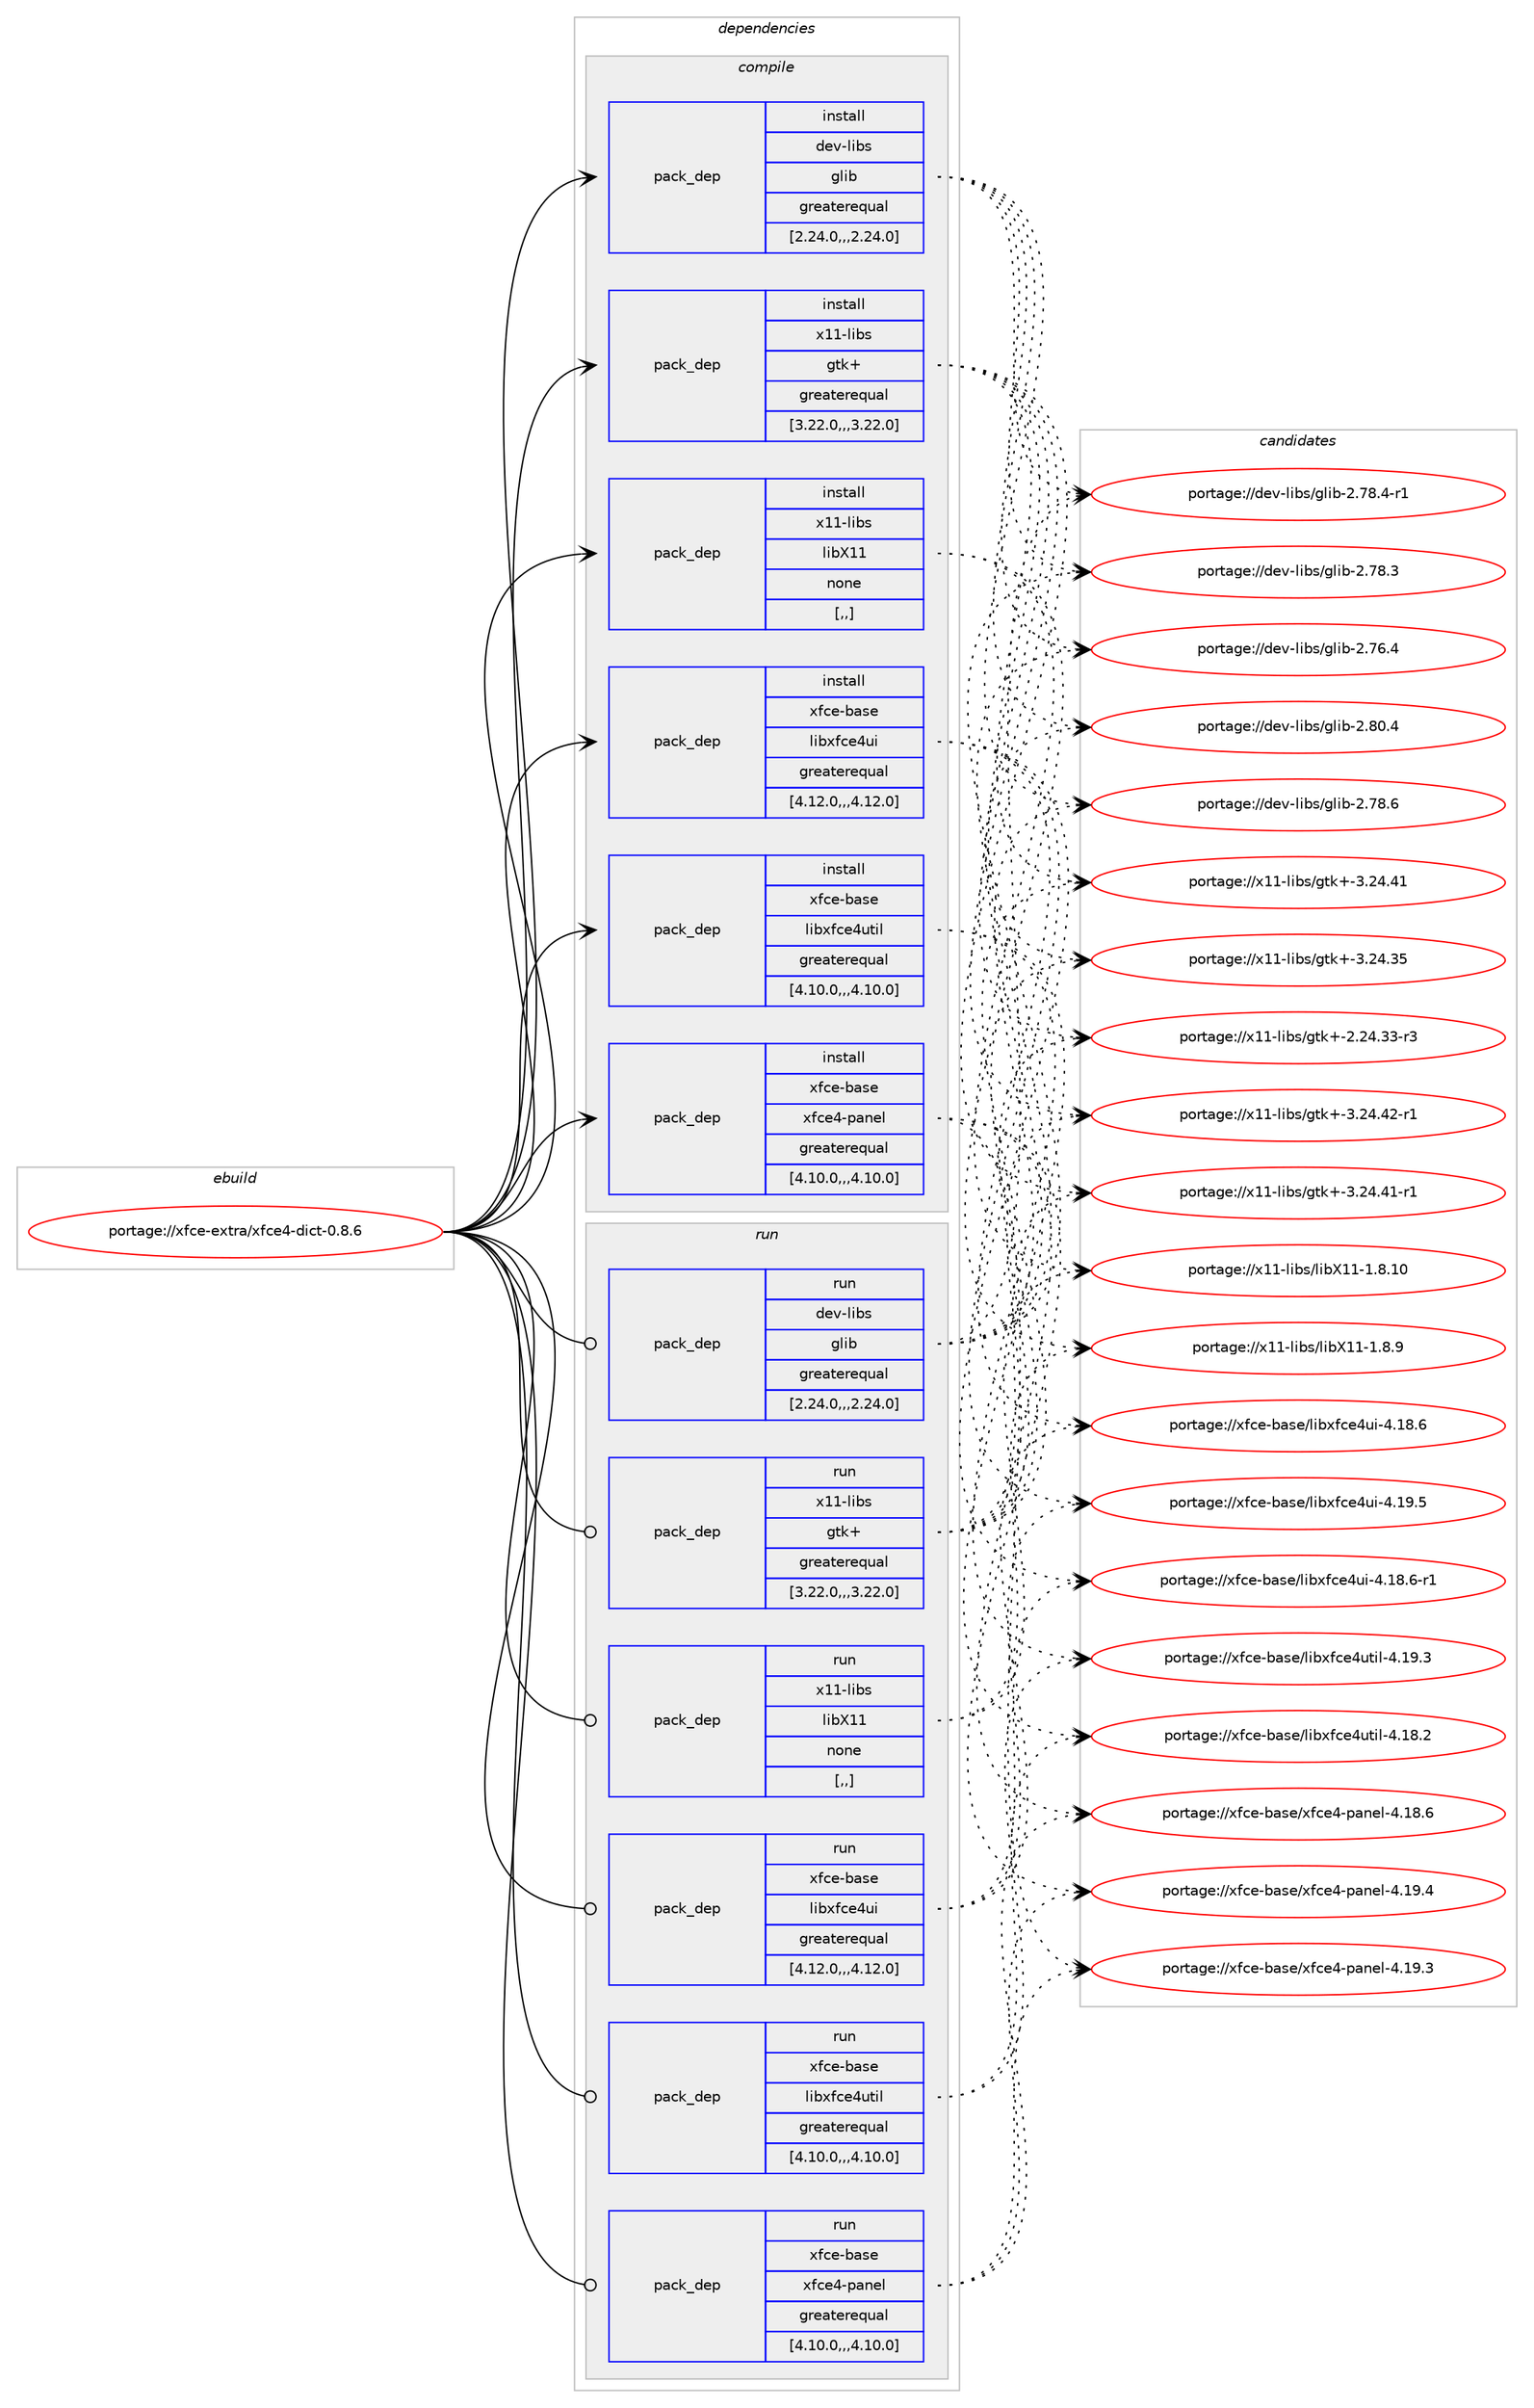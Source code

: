 digraph prolog {

# *************
# Graph options
# *************

newrank=true;
concentrate=true;
compound=true;
graph [rankdir=LR,fontname=Helvetica,fontsize=10,ranksep=1.5];#, ranksep=2.5, nodesep=0.2];
edge  [arrowhead=vee];
node  [fontname=Helvetica,fontsize=10];

# **********
# The ebuild
# **********

subgraph cluster_leftcol {
color=gray;
label=<<i>ebuild</i>>;
id [label="portage://xfce-extra/xfce4-dict-0.8.6", color=red, width=4, href="../xfce-extra/xfce4-dict-0.8.6.svg"];
}

# ****************
# The dependencies
# ****************

subgraph cluster_midcol {
color=gray;
label=<<i>dependencies</i>>;
subgraph cluster_compile {
fillcolor="#eeeeee";
style=filled;
label=<<i>compile</i>>;
subgraph pack25247 {
dependency38686 [label=<<TABLE BORDER="0" CELLBORDER="1" CELLSPACING="0" CELLPADDING="4" WIDTH="220"><TR><TD ROWSPAN="6" CELLPADDING="30">pack_dep</TD></TR><TR><TD WIDTH="110">install</TD></TR><TR><TD>dev-libs</TD></TR><TR><TD>glib</TD></TR><TR><TD>greaterequal</TD></TR><TR><TD>[2.24.0,,,2.24.0]</TD></TR></TABLE>>, shape=none, color=blue];
}
id:e -> dependency38686:w [weight=20,style="solid",arrowhead="vee"];
subgraph pack25248 {
dependency38687 [label=<<TABLE BORDER="0" CELLBORDER="1" CELLSPACING="0" CELLPADDING="4" WIDTH="220"><TR><TD ROWSPAN="6" CELLPADDING="30">pack_dep</TD></TR><TR><TD WIDTH="110">install</TD></TR><TR><TD>x11-libs</TD></TR><TR><TD>gtk+</TD></TR><TR><TD>greaterequal</TD></TR><TR><TD>[3.22.0,,,3.22.0]</TD></TR></TABLE>>, shape=none, color=blue];
}
id:e -> dependency38687:w [weight=20,style="solid",arrowhead="vee"];
subgraph pack25249 {
dependency38688 [label=<<TABLE BORDER="0" CELLBORDER="1" CELLSPACING="0" CELLPADDING="4" WIDTH="220"><TR><TD ROWSPAN="6" CELLPADDING="30">pack_dep</TD></TR><TR><TD WIDTH="110">install</TD></TR><TR><TD>x11-libs</TD></TR><TR><TD>libX11</TD></TR><TR><TD>none</TD></TR><TR><TD>[,,]</TD></TR></TABLE>>, shape=none, color=blue];
}
id:e -> dependency38688:w [weight=20,style="solid",arrowhead="vee"];
subgraph pack25250 {
dependency38689 [label=<<TABLE BORDER="0" CELLBORDER="1" CELLSPACING="0" CELLPADDING="4" WIDTH="220"><TR><TD ROWSPAN="6" CELLPADDING="30">pack_dep</TD></TR><TR><TD WIDTH="110">install</TD></TR><TR><TD>xfce-base</TD></TR><TR><TD>libxfce4ui</TD></TR><TR><TD>greaterequal</TD></TR><TR><TD>[4.12.0,,,4.12.0]</TD></TR></TABLE>>, shape=none, color=blue];
}
id:e -> dependency38689:w [weight=20,style="solid",arrowhead="vee"];
subgraph pack25251 {
dependency38690 [label=<<TABLE BORDER="0" CELLBORDER="1" CELLSPACING="0" CELLPADDING="4" WIDTH="220"><TR><TD ROWSPAN="6" CELLPADDING="30">pack_dep</TD></TR><TR><TD WIDTH="110">install</TD></TR><TR><TD>xfce-base</TD></TR><TR><TD>libxfce4util</TD></TR><TR><TD>greaterequal</TD></TR><TR><TD>[4.10.0,,,4.10.0]</TD></TR></TABLE>>, shape=none, color=blue];
}
id:e -> dependency38690:w [weight=20,style="solid",arrowhead="vee"];
subgraph pack25252 {
dependency38691 [label=<<TABLE BORDER="0" CELLBORDER="1" CELLSPACING="0" CELLPADDING="4" WIDTH="220"><TR><TD ROWSPAN="6" CELLPADDING="30">pack_dep</TD></TR><TR><TD WIDTH="110">install</TD></TR><TR><TD>xfce-base</TD></TR><TR><TD>xfce4-panel</TD></TR><TR><TD>greaterequal</TD></TR><TR><TD>[4.10.0,,,4.10.0]</TD></TR></TABLE>>, shape=none, color=blue];
}
id:e -> dependency38691:w [weight=20,style="solid",arrowhead="vee"];
}
subgraph cluster_compileandrun {
fillcolor="#eeeeee";
style=filled;
label=<<i>compile and run</i>>;
}
subgraph cluster_run {
fillcolor="#eeeeee";
style=filled;
label=<<i>run</i>>;
subgraph pack25253 {
dependency38692 [label=<<TABLE BORDER="0" CELLBORDER="1" CELLSPACING="0" CELLPADDING="4" WIDTH="220"><TR><TD ROWSPAN="6" CELLPADDING="30">pack_dep</TD></TR><TR><TD WIDTH="110">run</TD></TR><TR><TD>dev-libs</TD></TR><TR><TD>glib</TD></TR><TR><TD>greaterequal</TD></TR><TR><TD>[2.24.0,,,2.24.0]</TD></TR></TABLE>>, shape=none, color=blue];
}
id:e -> dependency38692:w [weight=20,style="solid",arrowhead="odot"];
subgraph pack25254 {
dependency38693 [label=<<TABLE BORDER="0" CELLBORDER="1" CELLSPACING="0" CELLPADDING="4" WIDTH="220"><TR><TD ROWSPAN="6" CELLPADDING="30">pack_dep</TD></TR><TR><TD WIDTH="110">run</TD></TR><TR><TD>x11-libs</TD></TR><TR><TD>gtk+</TD></TR><TR><TD>greaterequal</TD></TR><TR><TD>[3.22.0,,,3.22.0]</TD></TR></TABLE>>, shape=none, color=blue];
}
id:e -> dependency38693:w [weight=20,style="solid",arrowhead="odot"];
subgraph pack25255 {
dependency38694 [label=<<TABLE BORDER="0" CELLBORDER="1" CELLSPACING="0" CELLPADDING="4" WIDTH="220"><TR><TD ROWSPAN="6" CELLPADDING="30">pack_dep</TD></TR><TR><TD WIDTH="110">run</TD></TR><TR><TD>x11-libs</TD></TR><TR><TD>libX11</TD></TR><TR><TD>none</TD></TR><TR><TD>[,,]</TD></TR></TABLE>>, shape=none, color=blue];
}
id:e -> dependency38694:w [weight=20,style="solid",arrowhead="odot"];
subgraph pack25256 {
dependency38695 [label=<<TABLE BORDER="0" CELLBORDER="1" CELLSPACING="0" CELLPADDING="4" WIDTH="220"><TR><TD ROWSPAN="6" CELLPADDING="30">pack_dep</TD></TR><TR><TD WIDTH="110">run</TD></TR><TR><TD>xfce-base</TD></TR><TR><TD>libxfce4ui</TD></TR><TR><TD>greaterequal</TD></TR><TR><TD>[4.12.0,,,4.12.0]</TD></TR></TABLE>>, shape=none, color=blue];
}
id:e -> dependency38695:w [weight=20,style="solid",arrowhead="odot"];
subgraph pack25257 {
dependency38696 [label=<<TABLE BORDER="0" CELLBORDER="1" CELLSPACING="0" CELLPADDING="4" WIDTH="220"><TR><TD ROWSPAN="6" CELLPADDING="30">pack_dep</TD></TR><TR><TD WIDTH="110">run</TD></TR><TR><TD>xfce-base</TD></TR><TR><TD>libxfce4util</TD></TR><TR><TD>greaterequal</TD></TR><TR><TD>[4.10.0,,,4.10.0]</TD></TR></TABLE>>, shape=none, color=blue];
}
id:e -> dependency38696:w [weight=20,style="solid",arrowhead="odot"];
subgraph pack25258 {
dependency38697 [label=<<TABLE BORDER="0" CELLBORDER="1" CELLSPACING="0" CELLPADDING="4" WIDTH="220"><TR><TD ROWSPAN="6" CELLPADDING="30">pack_dep</TD></TR><TR><TD WIDTH="110">run</TD></TR><TR><TD>xfce-base</TD></TR><TR><TD>xfce4-panel</TD></TR><TR><TD>greaterequal</TD></TR><TR><TD>[4.10.0,,,4.10.0]</TD></TR></TABLE>>, shape=none, color=blue];
}
id:e -> dependency38697:w [weight=20,style="solid",arrowhead="odot"];
}
}

# **************
# The candidates
# **************

subgraph cluster_choices {
rank=same;
color=gray;
label=<<i>candidates</i>>;

subgraph choice25247 {
color=black;
nodesep=1;
choice1001011184510810598115471031081059845504656484652 [label="portage://dev-libs/glib-2.80.4", color=red, width=4,href="../dev-libs/glib-2.80.4.svg"];
choice1001011184510810598115471031081059845504655564654 [label="portage://dev-libs/glib-2.78.6", color=red, width=4,href="../dev-libs/glib-2.78.6.svg"];
choice10010111845108105981154710310810598455046555646524511449 [label="portage://dev-libs/glib-2.78.4-r1", color=red, width=4,href="../dev-libs/glib-2.78.4-r1.svg"];
choice1001011184510810598115471031081059845504655564651 [label="portage://dev-libs/glib-2.78.3", color=red, width=4,href="../dev-libs/glib-2.78.3.svg"];
choice1001011184510810598115471031081059845504655544652 [label="portage://dev-libs/glib-2.76.4", color=red, width=4,href="../dev-libs/glib-2.76.4.svg"];
dependency38686:e -> choice1001011184510810598115471031081059845504656484652:w [style=dotted,weight="100"];
dependency38686:e -> choice1001011184510810598115471031081059845504655564654:w [style=dotted,weight="100"];
dependency38686:e -> choice10010111845108105981154710310810598455046555646524511449:w [style=dotted,weight="100"];
dependency38686:e -> choice1001011184510810598115471031081059845504655564651:w [style=dotted,weight="100"];
dependency38686:e -> choice1001011184510810598115471031081059845504655544652:w [style=dotted,weight="100"];
}
subgraph choice25248 {
color=black;
nodesep=1;
choice12049494510810598115471031161074345514650524652504511449 [label="portage://x11-libs/gtk+-3.24.42-r1", color=red, width=4,href="../x11-libs/gtk+-3.24.42-r1.svg"];
choice12049494510810598115471031161074345514650524652494511449 [label="portage://x11-libs/gtk+-3.24.41-r1", color=red, width=4,href="../x11-libs/gtk+-3.24.41-r1.svg"];
choice1204949451081059811547103116107434551465052465249 [label="portage://x11-libs/gtk+-3.24.41", color=red, width=4,href="../x11-libs/gtk+-3.24.41.svg"];
choice1204949451081059811547103116107434551465052465153 [label="portage://x11-libs/gtk+-3.24.35", color=red, width=4,href="../x11-libs/gtk+-3.24.35.svg"];
choice12049494510810598115471031161074345504650524651514511451 [label="portage://x11-libs/gtk+-2.24.33-r3", color=red, width=4,href="../x11-libs/gtk+-2.24.33-r3.svg"];
dependency38687:e -> choice12049494510810598115471031161074345514650524652504511449:w [style=dotted,weight="100"];
dependency38687:e -> choice12049494510810598115471031161074345514650524652494511449:w [style=dotted,weight="100"];
dependency38687:e -> choice1204949451081059811547103116107434551465052465249:w [style=dotted,weight="100"];
dependency38687:e -> choice1204949451081059811547103116107434551465052465153:w [style=dotted,weight="100"];
dependency38687:e -> choice12049494510810598115471031161074345504650524651514511451:w [style=dotted,weight="100"];
}
subgraph choice25249 {
color=black;
nodesep=1;
choice12049494510810598115471081059888494945494656464948 [label="portage://x11-libs/libX11-1.8.10", color=red, width=4,href="../x11-libs/libX11-1.8.10.svg"];
choice120494945108105981154710810598884949454946564657 [label="portage://x11-libs/libX11-1.8.9", color=red, width=4,href="../x11-libs/libX11-1.8.9.svg"];
dependency38688:e -> choice12049494510810598115471081059888494945494656464948:w [style=dotted,weight="100"];
dependency38688:e -> choice120494945108105981154710810598884949454946564657:w [style=dotted,weight="100"];
}
subgraph choice25250 {
color=black;
nodesep=1;
choice120102991014598971151014710810598120102991015211710545524649574653 [label="portage://xfce-base/libxfce4ui-4.19.5", color=red, width=4,href="../xfce-base/libxfce4ui-4.19.5.svg"];
choice1201029910145989711510147108105981201029910152117105455246495646544511449 [label="portage://xfce-base/libxfce4ui-4.18.6-r1", color=red, width=4,href="../xfce-base/libxfce4ui-4.18.6-r1.svg"];
choice120102991014598971151014710810598120102991015211710545524649564654 [label="portage://xfce-base/libxfce4ui-4.18.6", color=red, width=4,href="../xfce-base/libxfce4ui-4.18.6.svg"];
dependency38689:e -> choice120102991014598971151014710810598120102991015211710545524649574653:w [style=dotted,weight="100"];
dependency38689:e -> choice1201029910145989711510147108105981201029910152117105455246495646544511449:w [style=dotted,weight="100"];
dependency38689:e -> choice120102991014598971151014710810598120102991015211710545524649564654:w [style=dotted,weight="100"];
}
subgraph choice25251 {
color=black;
nodesep=1;
choice120102991014598971151014710810598120102991015211711610510845524649574651 [label="portage://xfce-base/libxfce4util-4.19.3", color=red, width=4,href="../xfce-base/libxfce4util-4.19.3.svg"];
choice120102991014598971151014710810598120102991015211711610510845524649564650 [label="portage://xfce-base/libxfce4util-4.18.2", color=red, width=4,href="../xfce-base/libxfce4util-4.18.2.svg"];
dependency38690:e -> choice120102991014598971151014710810598120102991015211711610510845524649574651:w [style=dotted,weight="100"];
dependency38690:e -> choice120102991014598971151014710810598120102991015211711610510845524649564650:w [style=dotted,weight="100"];
}
subgraph choice25252 {
color=black;
nodesep=1;
choice12010299101459897115101471201029910152451129711010110845524649574652 [label="portage://xfce-base/xfce4-panel-4.19.4", color=red, width=4,href="../xfce-base/xfce4-panel-4.19.4.svg"];
choice12010299101459897115101471201029910152451129711010110845524649574651 [label="portage://xfce-base/xfce4-panel-4.19.3", color=red, width=4,href="../xfce-base/xfce4-panel-4.19.3.svg"];
choice12010299101459897115101471201029910152451129711010110845524649564654 [label="portage://xfce-base/xfce4-panel-4.18.6", color=red, width=4,href="../xfce-base/xfce4-panel-4.18.6.svg"];
dependency38691:e -> choice12010299101459897115101471201029910152451129711010110845524649574652:w [style=dotted,weight="100"];
dependency38691:e -> choice12010299101459897115101471201029910152451129711010110845524649574651:w [style=dotted,weight="100"];
dependency38691:e -> choice12010299101459897115101471201029910152451129711010110845524649564654:w [style=dotted,weight="100"];
}
subgraph choice25253 {
color=black;
nodesep=1;
choice1001011184510810598115471031081059845504656484652 [label="portage://dev-libs/glib-2.80.4", color=red, width=4,href="../dev-libs/glib-2.80.4.svg"];
choice1001011184510810598115471031081059845504655564654 [label="portage://dev-libs/glib-2.78.6", color=red, width=4,href="../dev-libs/glib-2.78.6.svg"];
choice10010111845108105981154710310810598455046555646524511449 [label="portage://dev-libs/glib-2.78.4-r1", color=red, width=4,href="../dev-libs/glib-2.78.4-r1.svg"];
choice1001011184510810598115471031081059845504655564651 [label="portage://dev-libs/glib-2.78.3", color=red, width=4,href="../dev-libs/glib-2.78.3.svg"];
choice1001011184510810598115471031081059845504655544652 [label="portage://dev-libs/glib-2.76.4", color=red, width=4,href="../dev-libs/glib-2.76.4.svg"];
dependency38692:e -> choice1001011184510810598115471031081059845504656484652:w [style=dotted,weight="100"];
dependency38692:e -> choice1001011184510810598115471031081059845504655564654:w [style=dotted,weight="100"];
dependency38692:e -> choice10010111845108105981154710310810598455046555646524511449:w [style=dotted,weight="100"];
dependency38692:e -> choice1001011184510810598115471031081059845504655564651:w [style=dotted,weight="100"];
dependency38692:e -> choice1001011184510810598115471031081059845504655544652:w [style=dotted,weight="100"];
}
subgraph choice25254 {
color=black;
nodesep=1;
choice12049494510810598115471031161074345514650524652504511449 [label="portage://x11-libs/gtk+-3.24.42-r1", color=red, width=4,href="../x11-libs/gtk+-3.24.42-r1.svg"];
choice12049494510810598115471031161074345514650524652494511449 [label="portage://x11-libs/gtk+-3.24.41-r1", color=red, width=4,href="../x11-libs/gtk+-3.24.41-r1.svg"];
choice1204949451081059811547103116107434551465052465249 [label="portage://x11-libs/gtk+-3.24.41", color=red, width=4,href="../x11-libs/gtk+-3.24.41.svg"];
choice1204949451081059811547103116107434551465052465153 [label="portage://x11-libs/gtk+-3.24.35", color=red, width=4,href="../x11-libs/gtk+-3.24.35.svg"];
choice12049494510810598115471031161074345504650524651514511451 [label="portage://x11-libs/gtk+-2.24.33-r3", color=red, width=4,href="../x11-libs/gtk+-2.24.33-r3.svg"];
dependency38693:e -> choice12049494510810598115471031161074345514650524652504511449:w [style=dotted,weight="100"];
dependency38693:e -> choice12049494510810598115471031161074345514650524652494511449:w [style=dotted,weight="100"];
dependency38693:e -> choice1204949451081059811547103116107434551465052465249:w [style=dotted,weight="100"];
dependency38693:e -> choice1204949451081059811547103116107434551465052465153:w [style=dotted,weight="100"];
dependency38693:e -> choice12049494510810598115471031161074345504650524651514511451:w [style=dotted,weight="100"];
}
subgraph choice25255 {
color=black;
nodesep=1;
choice12049494510810598115471081059888494945494656464948 [label="portage://x11-libs/libX11-1.8.10", color=red, width=4,href="../x11-libs/libX11-1.8.10.svg"];
choice120494945108105981154710810598884949454946564657 [label="portage://x11-libs/libX11-1.8.9", color=red, width=4,href="../x11-libs/libX11-1.8.9.svg"];
dependency38694:e -> choice12049494510810598115471081059888494945494656464948:w [style=dotted,weight="100"];
dependency38694:e -> choice120494945108105981154710810598884949454946564657:w [style=dotted,weight="100"];
}
subgraph choice25256 {
color=black;
nodesep=1;
choice120102991014598971151014710810598120102991015211710545524649574653 [label="portage://xfce-base/libxfce4ui-4.19.5", color=red, width=4,href="../xfce-base/libxfce4ui-4.19.5.svg"];
choice1201029910145989711510147108105981201029910152117105455246495646544511449 [label="portage://xfce-base/libxfce4ui-4.18.6-r1", color=red, width=4,href="../xfce-base/libxfce4ui-4.18.6-r1.svg"];
choice120102991014598971151014710810598120102991015211710545524649564654 [label="portage://xfce-base/libxfce4ui-4.18.6", color=red, width=4,href="../xfce-base/libxfce4ui-4.18.6.svg"];
dependency38695:e -> choice120102991014598971151014710810598120102991015211710545524649574653:w [style=dotted,weight="100"];
dependency38695:e -> choice1201029910145989711510147108105981201029910152117105455246495646544511449:w [style=dotted,weight="100"];
dependency38695:e -> choice120102991014598971151014710810598120102991015211710545524649564654:w [style=dotted,weight="100"];
}
subgraph choice25257 {
color=black;
nodesep=1;
choice120102991014598971151014710810598120102991015211711610510845524649574651 [label="portage://xfce-base/libxfce4util-4.19.3", color=red, width=4,href="../xfce-base/libxfce4util-4.19.3.svg"];
choice120102991014598971151014710810598120102991015211711610510845524649564650 [label="portage://xfce-base/libxfce4util-4.18.2", color=red, width=4,href="../xfce-base/libxfce4util-4.18.2.svg"];
dependency38696:e -> choice120102991014598971151014710810598120102991015211711610510845524649574651:w [style=dotted,weight="100"];
dependency38696:e -> choice120102991014598971151014710810598120102991015211711610510845524649564650:w [style=dotted,weight="100"];
}
subgraph choice25258 {
color=black;
nodesep=1;
choice12010299101459897115101471201029910152451129711010110845524649574652 [label="portage://xfce-base/xfce4-panel-4.19.4", color=red, width=4,href="../xfce-base/xfce4-panel-4.19.4.svg"];
choice12010299101459897115101471201029910152451129711010110845524649574651 [label="portage://xfce-base/xfce4-panel-4.19.3", color=red, width=4,href="../xfce-base/xfce4-panel-4.19.3.svg"];
choice12010299101459897115101471201029910152451129711010110845524649564654 [label="portage://xfce-base/xfce4-panel-4.18.6", color=red, width=4,href="../xfce-base/xfce4-panel-4.18.6.svg"];
dependency38697:e -> choice12010299101459897115101471201029910152451129711010110845524649574652:w [style=dotted,weight="100"];
dependency38697:e -> choice12010299101459897115101471201029910152451129711010110845524649574651:w [style=dotted,weight="100"];
dependency38697:e -> choice12010299101459897115101471201029910152451129711010110845524649564654:w [style=dotted,weight="100"];
}
}

}
